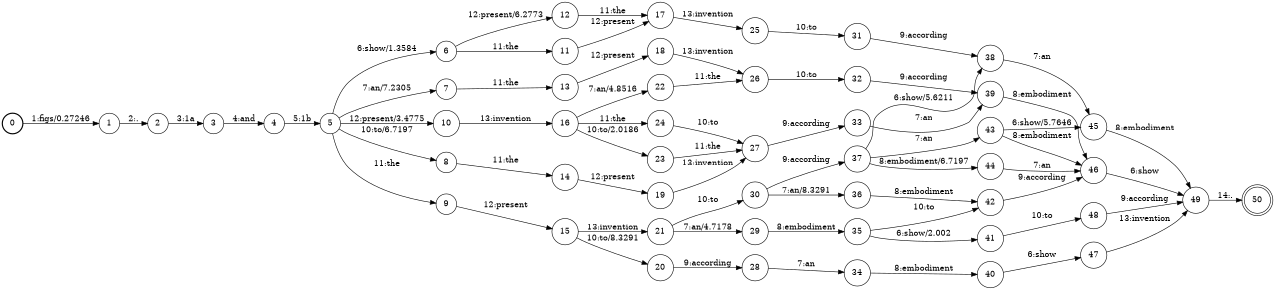 digraph FST {
rankdir = LR;
size = "8.5,11";
label = "";
center = 1;
orientation = Portrait;
ranksep = "0.4";
nodesep = "0.25";
0 [label = "0", shape = circle, style = bold, fontsize = 14]
	0 -> 1 [label = "1:figs/0.27246", fontsize = 14];
1 [label = "1", shape = circle, style = solid, fontsize = 14]
	1 -> 2 [label = "2:.", fontsize = 14];
2 [label = "2", shape = circle, style = solid, fontsize = 14]
	2 -> 3 [label = "3:1a", fontsize = 14];
3 [label = "3", shape = circle, style = solid, fontsize = 14]
	3 -> 4 [label = "4:and", fontsize = 14];
4 [label = "4", shape = circle, style = solid, fontsize = 14]
	4 -> 5 [label = "5:1b", fontsize = 14];
5 [label = "5", shape = circle, style = solid, fontsize = 14]
	5 -> 6 [label = "6:show/1.3584", fontsize = 14];
	5 -> 7 [label = "7:an/7.2305", fontsize = 14];
	5 -> 8 [label = "10:to/6.7197", fontsize = 14];
	5 -> 9 [label = "11:the", fontsize = 14];
	5 -> 10 [label = "12:present/3.4775", fontsize = 14];
6 [label = "6", shape = circle, style = solid, fontsize = 14]
	6 -> 11 [label = "11:the", fontsize = 14];
	6 -> 12 [label = "12:present/6.2773", fontsize = 14];
7 [label = "7", shape = circle, style = solid, fontsize = 14]
	7 -> 13 [label = "11:the", fontsize = 14];
8 [label = "8", shape = circle, style = solid, fontsize = 14]
	8 -> 14 [label = "11:the", fontsize = 14];
9 [label = "9", shape = circle, style = solid, fontsize = 14]
	9 -> 15 [label = "12:present", fontsize = 14];
10 [label = "10", shape = circle, style = solid, fontsize = 14]
	10 -> 16 [label = "13:invention", fontsize = 14];
11 [label = "11", shape = circle, style = solid, fontsize = 14]
	11 -> 17 [label = "12:present", fontsize = 14];
12 [label = "12", shape = circle, style = solid, fontsize = 14]
	12 -> 17 [label = "11:the", fontsize = 14];
13 [label = "13", shape = circle, style = solid, fontsize = 14]
	13 -> 18 [label = "12:present", fontsize = 14];
14 [label = "14", shape = circle, style = solid, fontsize = 14]
	14 -> 19 [label = "12:present", fontsize = 14];
15 [label = "15", shape = circle, style = solid, fontsize = 14]
	15 -> 20 [label = "10:to/8.3291", fontsize = 14];
	15 -> 21 [label = "13:invention", fontsize = 14];
16 [label = "16", shape = circle, style = solid, fontsize = 14]
	16 -> 22 [label = "7:an/4.8516", fontsize = 14];
	16 -> 23 [label = "10:to/2.0186", fontsize = 14];
	16 -> 24 [label = "11:the", fontsize = 14];
17 [label = "17", shape = circle, style = solid, fontsize = 14]
	17 -> 25 [label = "13:invention", fontsize = 14];
18 [label = "18", shape = circle, style = solid, fontsize = 14]
	18 -> 26 [label = "13:invention", fontsize = 14];
19 [label = "19", shape = circle, style = solid, fontsize = 14]
	19 -> 27 [label = "13:invention", fontsize = 14];
20 [label = "20", shape = circle, style = solid, fontsize = 14]
	20 -> 28 [label = "9:according", fontsize = 14];
21 [label = "21", shape = circle, style = solid, fontsize = 14]
	21 -> 29 [label = "7:an/4.7178", fontsize = 14];
	21 -> 30 [label = "10:to", fontsize = 14];
22 [label = "22", shape = circle, style = solid, fontsize = 14]
	22 -> 26 [label = "11:the", fontsize = 14];
23 [label = "23", shape = circle, style = solid, fontsize = 14]
	23 -> 27 [label = "11:the", fontsize = 14];
24 [label = "24", shape = circle, style = solid, fontsize = 14]
	24 -> 27 [label = "10:to", fontsize = 14];
25 [label = "25", shape = circle, style = solid, fontsize = 14]
	25 -> 31 [label = "10:to", fontsize = 14];
26 [label = "26", shape = circle, style = solid, fontsize = 14]
	26 -> 32 [label = "10:to", fontsize = 14];
27 [label = "27", shape = circle, style = solid, fontsize = 14]
	27 -> 33 [label = "9:according", fontsize = 14];
28 [label = "28", shape = circle, style = solid, fontsize = 14]
	28 -> 34 [label = "7:an", fontsize = 14];
29 [label = "29", shape = circle, style = solid, fontsize = 14]
	29 -> 35 [label = "8:embodiment", fontsize = 14];
30 [label = "30", shape = circle, style = solid, fontsize = 14]
	30 -> 36 [label = "7:an/8.3291", fontsize = 14];
	30 -> 37 [label = "9:according", fontsize = 14];
31 [label = "31", shape = circle, style = solid, fontsize = 14]
	31 -> 38 [label = "9:according", fontsize = 14];
32 [label = "32", shape = circle, style = solid, fontsize = 14]
	32 -> 39 [label = "9:according", fontsize = 14];
33 [label = "33", shape = circle, style = solid, fontsize = 14]
	33 -> 39 [label = "7:an", fontsize = 14];
34 [label = "34", shape = circle, style = solid, fontsize = 14]
	34 -> 40 [label = "8:embodiment", fontsize = 14];
35 [label = "35", shape = circle, style = solid, fontsize = 14]
	35 -> 41 [label = "6:show/2.002", fontsize = 14];
	35 -> 42 [label = "10:to", fontsize = 14];
36 [label = "36", shape = circle, style = solid, fontsize = 14]
	36 -> 42 [label = "8:embodiment", fontsize = 14];
37 [label = "37", shape = circle, style = solid, fontsize = 14]
	37 -> 38 [label = "6:show/5.6211", fontsize = 14];
	37 -> 43 [label = "7:an", fontsize = 14];
	37 -> 44 [label = "8:embodiment/6.7197", fontsize = 14];
38 [label = "38", shape = circle, style = solid, fontsize = 14]
	38 -> 45 [label = "7:an", fontsize = 14];
39 [label = "39", shape = circle, style = solid, fontsize = 14]
	39 -> 46 [label = "8:embodiment", fontsize = 14];
40 [label = "40", shape = circle, style = solid, fontsize = 14]
	40 -> 47 [label = "6:show", fontsize = 14];
41 [label = "41", shape = circle, style = solid, fontsize = 14]
	41 -> 48 [label = "10:to", fontsize = 14];
42 [label = "42", shape = circle, style = solid, fontsize = 14]
	42 -> 46 [label = "9:according", fontsize = 14];
43 [label = "43", shape = circle, style = solid, fontsize = 14]
	43 -> 45 [label = "6:show/5.7646", fontsize = 14];
	43 -> 46 [label = "8:embodiment", fontsize = 14];
44 [label = "44", shape = circle, style = solid, fontsize = 14]
	44 -> 46 [label = "7:an", fontsize = 14];
45 [label = "45", shape = circle, style = solid, fontsize = 14]
	45 -> 49 [label = "8:embodiment", fontsize = 14];
46 [label = "46", shape = circle, style = solid, fontsize = 14]
	46 -> 49 [label = "6:show", fontsize = 14];
47 [label = "47", shape = circle, style = solid, fontsize = 14]
	47 -> 49 [label = "13:invention", fontsize = 14];
48 [label = "48", shape = circle, style = solid, fontsize = 14]
	48 -> 49 [label = "9:according", fontsize = 14];
49 [label = "49", shape = circle, style = solid, fontsize = 14]
	49 -> 50 [label = "14:.", fontsize = 14];
50 [label = "50", shape = doublecircle, style = solid, fontsize = 14]
}
